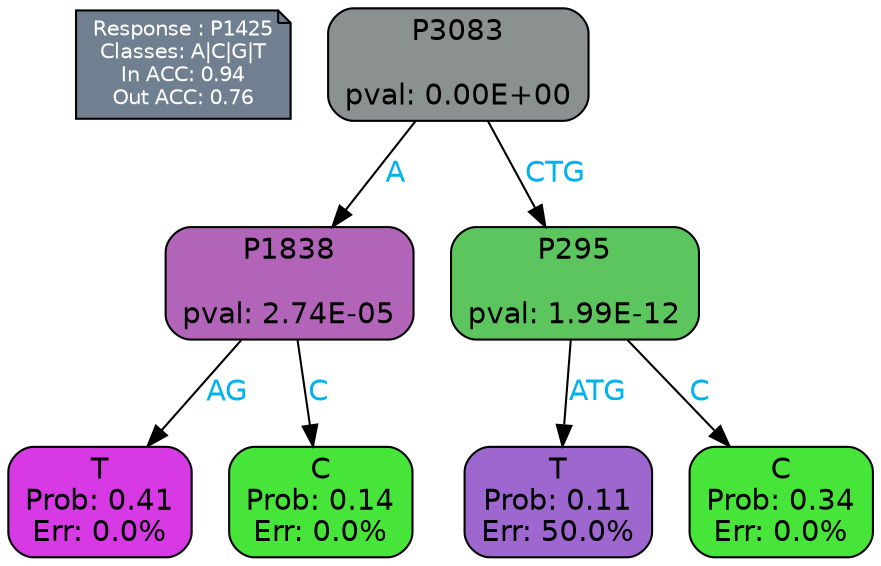 digraph Tree {
node [shape=box, style="filled, rounded", color="black", fontname=helvetica] ;
graph [ranksep=equally, splines=polylines, bgcolor=transparent, dpi=600] ;
edge [fontname=helvetica] ;
LEGEND [label="Response : P1425
Classes: A|C|G|T
In ACC: 0.94
Out ACC: 0.76
",shape=note,align=left,style=filled,fillcolor="slategray",fontcolor="white",fontsize=10];1 [label="P3083

pval: 0.00E+00", fillcolor="#8b9090"] ;
2 [label="P1838

pval: 2.74E-05", fillcolor="#b265b8"] ;
3 [label="T
Prob: 0.41
Err: 0.0%", fillcolor="#d739e5"] ;
4 [label="C
Prob: 0.14
Err: 0.0%", fillcolor="#47e539"] ;
5 [label="P295

pval: 1.99E-12", fillcolor="#5cc55e"] ;
6 [label="T
Prob: 0.11
Err: 50.0%", fillcolor="#9d67cf"] ;
7 [label="C
Prob: 0.34
Err: 0.0%", fillcolor="#47e539"] ;
1 -> 2 [label="A",fontcolor=deepskyblue2] ;
1 -> 5 [label="CTG",fontcolor=deepskyblue2] ;
2 -> 3 [label="AG",fontcolor=deepskyblue2] ;
2 -> 4 [label="C",fontcolor=deepskyblue2] ;
5 -> 6 [label="ATG",fontcolor=deepskyblue2] ;
5 -> 7 [label="C",fontcolor=deepskyblue2] ;
{rank = same; 3;4;6;7;}{rank = same; LEGEND;1;}}